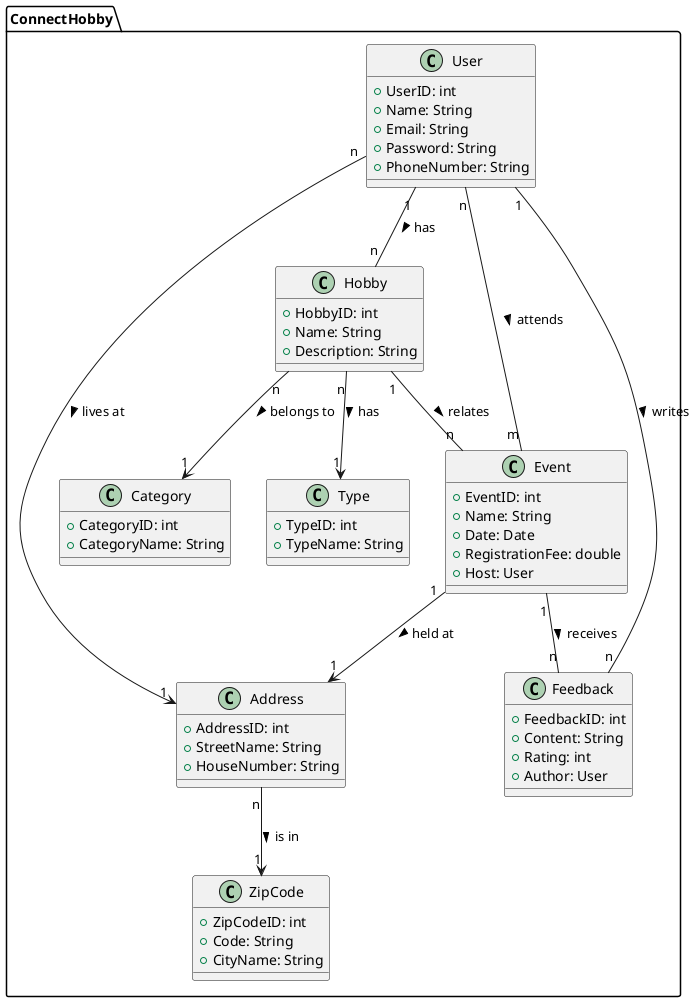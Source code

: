 @startuml
package ConnectHobby {
  class User {
     + UserID: int
     + Name: String
     + Email: String
     + Password: String
     + PhoneNumber: String
  }

  class Address {
     + AddressID: int
     + StreetName: String
     + HouseNumber: String
  }

  class ZipCode {
     + ZipCodeID: int
     + Code: String
     + CityName: String
  }

  class Hobby {
     + HobbyID: int
     + Name: String
     + Description: String
  }

  class Category {
     + CategoryID: int
     + CategoryName: String
  }

  class Type {
     + TypeID: int
     + TypeName: String
  }

  class Event {
     + EventID: int
     + Name: String
     + Date: Date
     + RegistrationFee: double
     + Host: User
  }

  class Feedback {
     + FeedbackID: int
     + Content: String
     + Rating: int
     + Author: User
  }

  User "n" --> "1" Address : lives at >
  Address "n" --> "1" ZipCode : is in >
  User "1" -- "n" Hobby : has >
  Hobby "n" --> "1" Category : belongs to >
  Hobby "n" --> "1" Type : has >
  User "n" -- "m" Event : attends >
  Event "1" --> "1" Address : held at >
  Hobby "1" -- "n" Event : relates >
  Event "1" -- "n" Feedback : receives >
  User "1" -- "n" Feedback : writes >
}
@enduml

